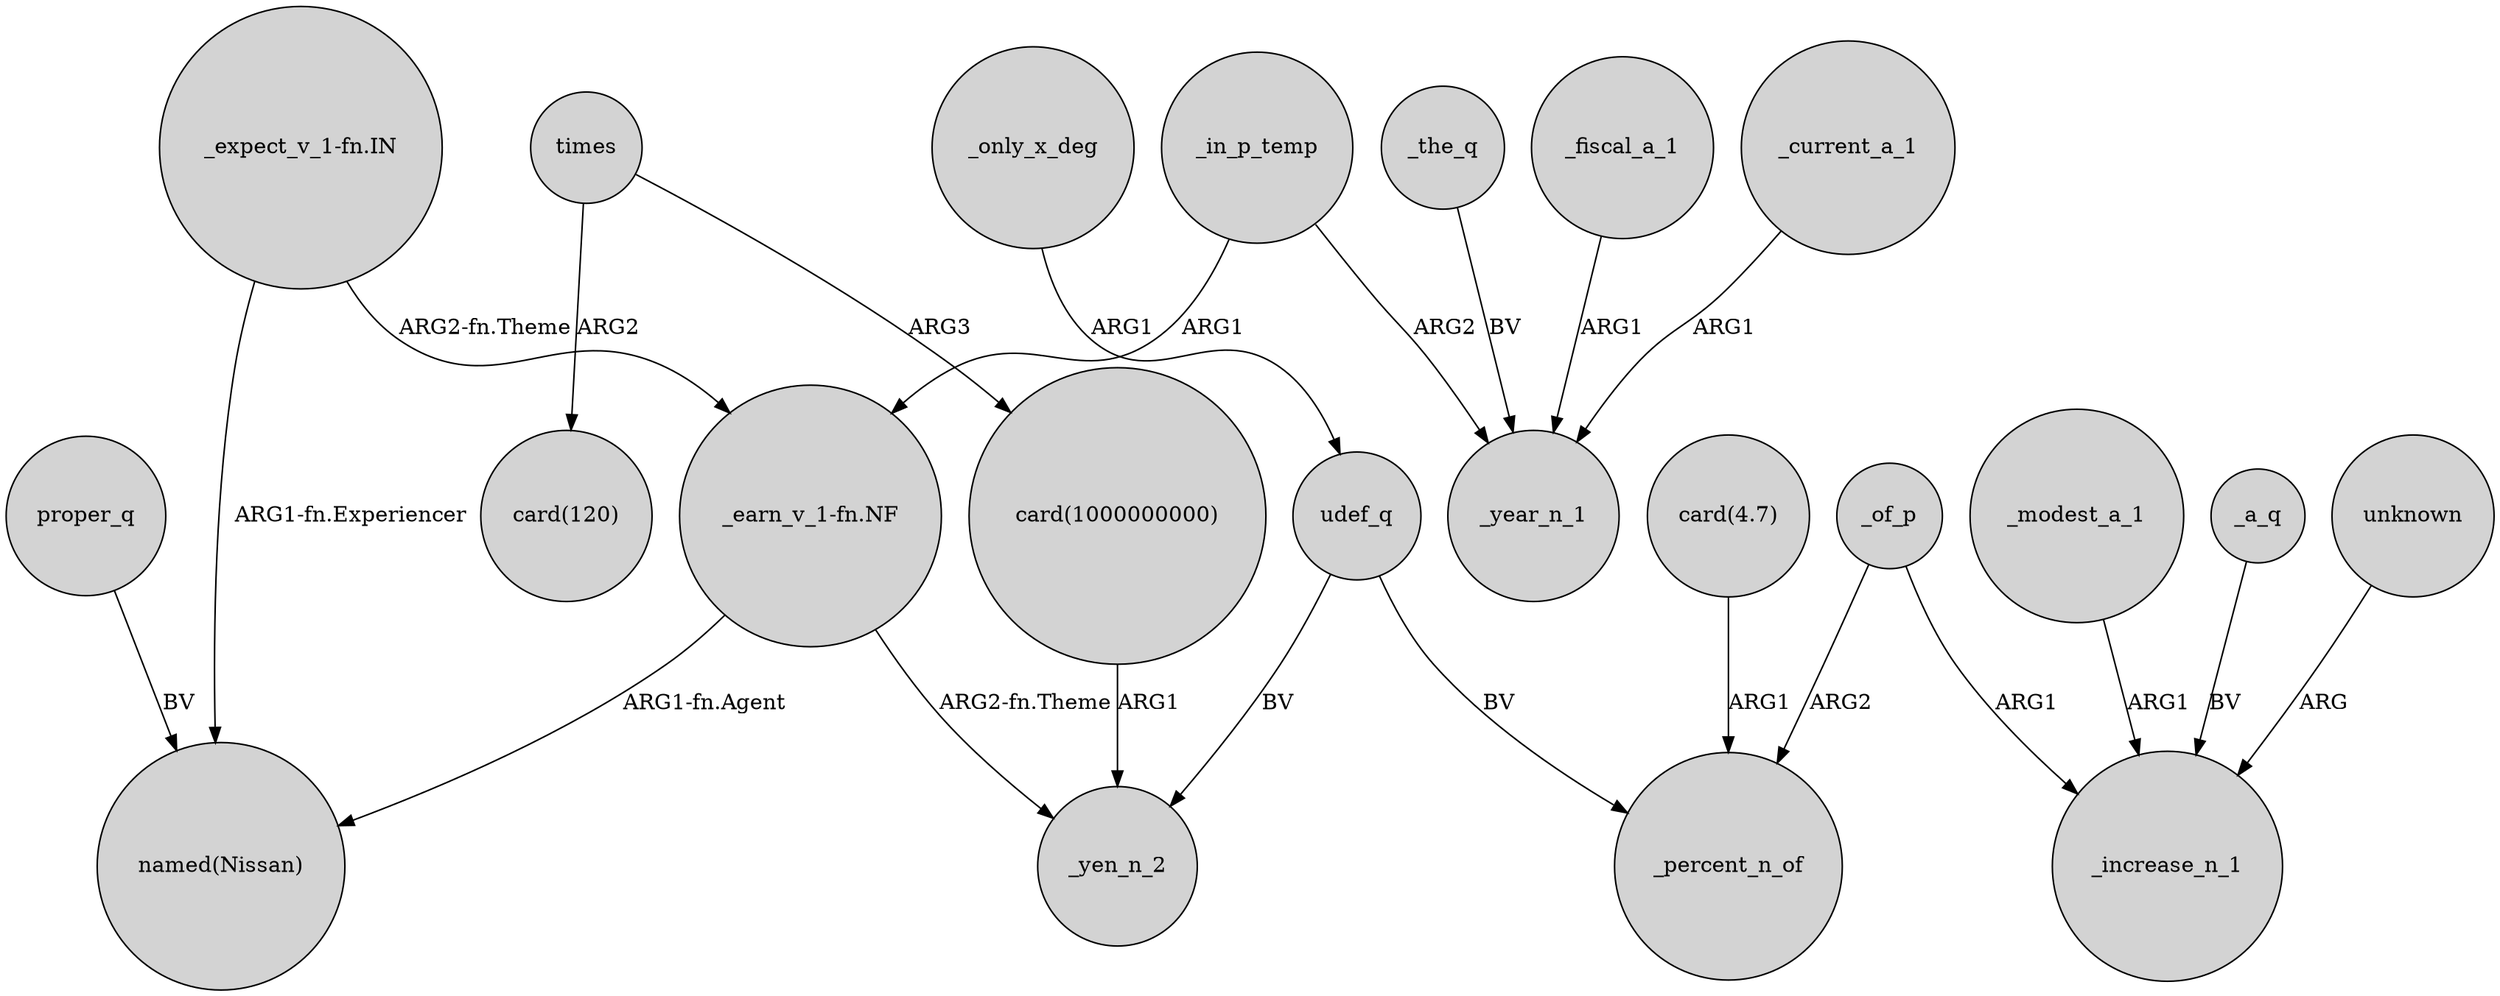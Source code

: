digraph {
	node [shape=circle style=filled]
	_only_x_deg -> udef_q [label=ARG1]
	_modest_a_1 -> _increase_n_1 [label=ARG1]
	udef_q -> _yen_n_2 [label=BV]
	"card(1000000000)" -> _yen_n_2 [label=ARG1]
	_a_q -> _increase_n_1 [label=BV]
	"_expect_v_1-fn.IN" -> "_earn_v_1-fn.NF" [label="ARG2-fn.Theme"]
	_in_p_temp -> "_earn_v_1-fn.NF" [label=ARG1]
	_current_a_1 -> _year_n_1 [label=ARG1]
	times -> "card(1000000000)" [label=ARG3]
	_in_p_temp -> _year_n_1 [label=ARG2]
	"card(4.7)" -> _percent_n_of [label=ARG1]
	_of_p -> _percent_n_of [label=ARG2]
	proper_q -> "named(Nissan)" [label=BV]
	_of_p -> _increase_n_1 [label=ARG1]
	_the_q -> _year_n_1 [label=BV]
	"_expect_v_1-fn.IN" -> "named(Nissan)" [label="ARG1-fn.Experiencer"]
	"_earn_v_1-fn.NF" -> "named(Nissan)" [label="ARG1-fn.Agent"]
	"_earn_v_1-fn.NF" -> _yen_n_2 [label="ARG2-fn.Theme"]
	times -> "card(120)" [label=ARG2]
	unknown -> _increase_n_1 [label=ARG]
	_fiscal_a_1 -> _year_n_1 [label=ARG1]
	udef_q -> _percent_n_of [label=BV]
}
